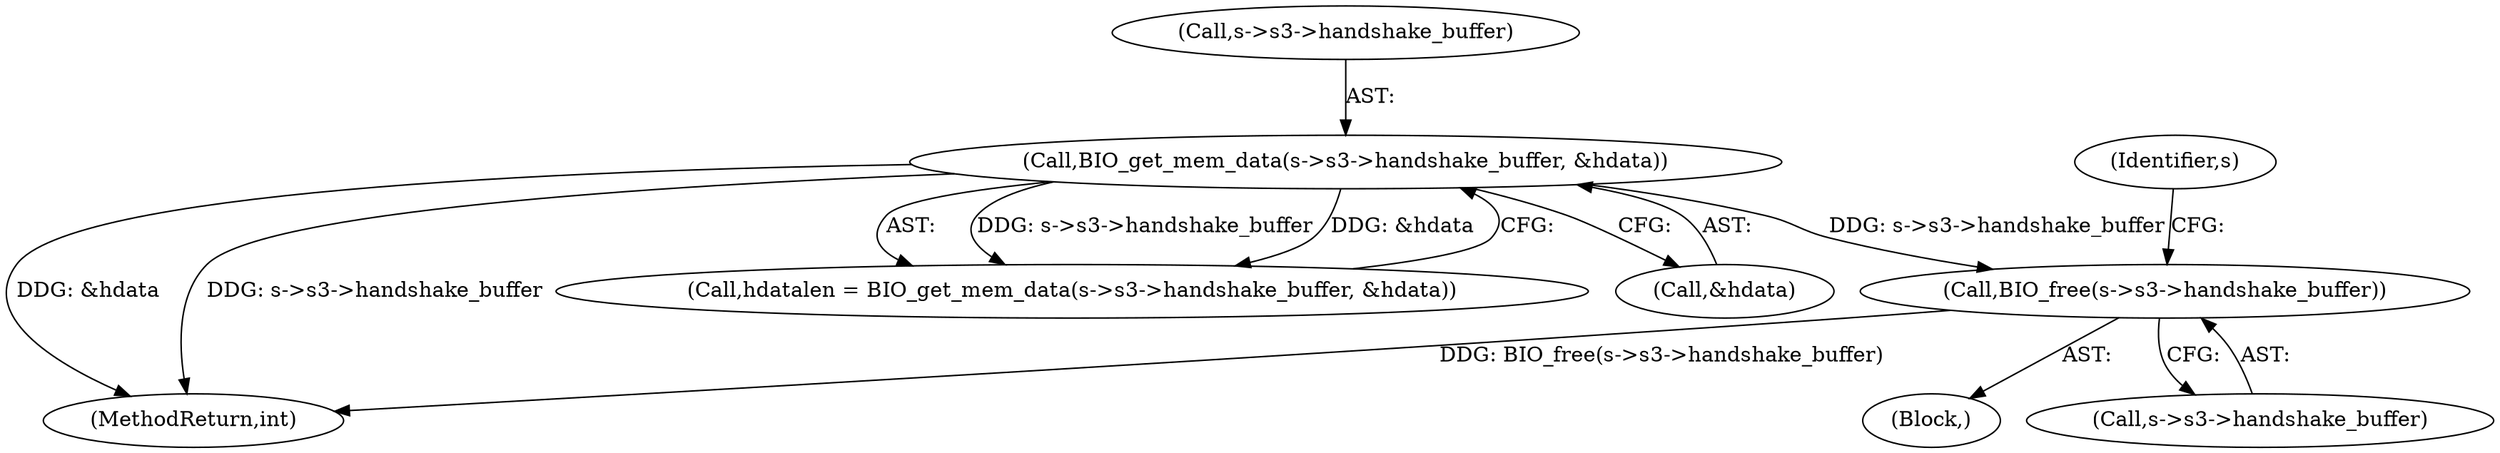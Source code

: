 digraph "0_openssl_1421e0c584ae9120ca1b88098f13d6d2e90b83a3@API" {
"1000700" [label="(Call,BIO_free(s->s3->handshake_buffer))"];
"1000387" [label="(Call,BIO_get_mem_data(s->s3->handshake_buffer, &hdata))"];
"1000388" [label="(Call,s->s3->handshake_buffer)"];
"1000727" [label="(MethodReturn,int)"];
"1000700" [label="(Call,BIO_free(s->s3->handshake_buffer))"];
"1000385" [label="(Call,hdatalen = BIO_get_mem_data(s->s3->handshake_buffer, &hdata))"];
"1000393" [label="(Call,&hdata)"];
"1000709" [label="(Identifier,s)"];
"1000701" [label="(Call,s->s3->handshake_buffer)"];
"1000699" [label="(Block,)"];
"1000387" [label="(Call,BIO_get_mem_data(s->s3->handshake_buffer, &hdata))"];
"1000700" -> "1000699"  [label="AST: "];
"1000700" -> "1000701"  [label="CFG: "];
"1000701" -> "1000700"  [label="AST: "];
"1000709" -> "1000700"  [label="CFG: "];
"1000700" -> "1000727"  [label="DDG: BIO_free(s->s3->handshake_buffer)"];
"1000387" -> "1000700"  [label="DDG: s->s3->handshake_buffer"];
"1000387" -> "1000385"  [label="AST: "];
"1000387" -> "1000393"  [label="CFG: "];
"1000388" -> "1000387"  [label="AST: "];
"1000393" -> "1000387"  [label="AST: "];
"1000385" -> "1000387"  [label="CFG: "];
"1000387" -> "1000727"  [label="DDG: &hdata"];
"1000387" -> "1000727"  [label="DDG: s->s3->handshake_buffer"];
"1000387" -> "1000385"  [label="DDG: s->s3->handshake_buffer"];
"1000387" -> "1000385"  [label="DDG: &hdata"];
}
